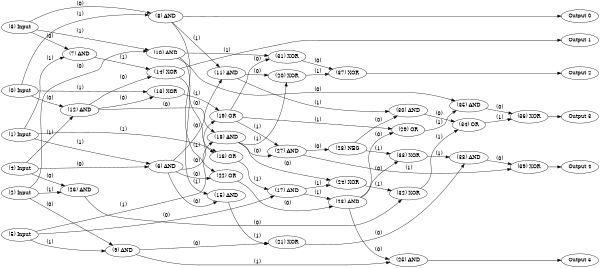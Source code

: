 digraph NeuralNetwork {
rankdir=LR;
size="4,3";
center = true;
node0 [label="(0) Input", color=black, labelfontcolor=black, fontcolor=black];
node1 [label="(1) Input", color=black, labelfontcolor=black, fontcolor=black];
node2 [label="(2) Input", color=black, labelfontcolor=black, fontcolor=black];
node3 [label="(3) Input", color=black, labelfontcolor=black, fontcolor=black];
node4 [label="(4) Input", color=black, labelfontcolor=black, fontcolor=black];
node5 [label="(5) Input", color=black, labelfontcolor=black, fontcolor=black];
node6 [label="(6) AND", color=black, labelfontcolor=black, fontcolor=black];
node4 -> node6 [label=" (0)", labelfontcolor=black, fontcolor=black, bold=true, color=black];
node1 -> node6 [label=" (1)", labelfontcolor=black, fontcolor=black, bold=true, color=black];
node7 [label="(7) AND", color=black, labelfontcolor=black, fontcolor=black];
node3 -> node7 [label=" (0)", labelfontcolor=black, fontcolor=black, bold=true, color=black];
node1 -> node7 [label=" (1)", labelfontcolor=black, fontcolor=black, bold=true, color=black];
node8 [label="(8) AND", color=black, labelfontcolor=black, fontcolor=black];
node3 -> node8 [label=" (0)", labelfontcolor=black, fontcolor=black, bold=true, color=black];
node0 -> node8 [label=" (1)", labelfontcolor=black, fontcolor=black, bold=true, color=black];
node9 [label="(9) AND", color=black, labelfontcolor=black, fontcolor=black];
node2 -> node9 [label=" (0)", labelfontcolor=black, fontcolor=black, bold=true, color=black];
node5 -> node9 [label=" (1)", labelfontcolor=black, fontcolor=black, bold=true, color=black];
node10 [label="(10) AND", color=black, labelfontcolor=black, fontcolor=black];
node2 -> node10 [label=" (0)", labelfontcolor=black, fontcolor=black, bold=true, color=black];
node3 -> node10 [label=" (1)", labelfontcolor=black, fontcolor=black, bold=true, color=black];
node11 [label="(11) AND", color=black, labelfontcolor=black, fontcolor=black];
node6 -> node11 [label=" (0)", labelfontcolor=black, fontcolor=black, bold=true, color=black];
node8 -> node11 [label=" (1)", labelfontcolor=black, fontcolor=black, bold=true, color=black];
node12 [label="(12) AND", color=black, labelfontcolor=black, fontcolor=black];
node0 -> node12 [label=" (0)", labelfontcolor=black, fontcolor=black, bold=true, color=black];
node4 -> node12 [label=" (1)", labelfontcolor=black, fontcolor=black, bold=true, color=black];
node13 [label="(13) XOR", color=black, labelfontcolor=black, fontcolor=black];
node12 -> node13 [label=" (0)", labelfontcolor=black, fontcolor=black, bold=true, color=black];
node0 -> node13 [label=" (1)", labelfontcolor=black, fontcolor=black, bold=true, color=black];
node14 [label="(14) XOR", color=black, labelfontcolor=black, fontcolor=black];
node12 -> node14 [label=" (0)", labelfontcolor=black, fontcolor=black, bold=true, color=black];
node7 -> node14 [label=" (1)", labelfontcolor=black, fontcolor=black, bold=true, color=black];
node15 [label="(15) AND", color=black, labelfontcolor=black, fontcolor=black];
node6 -> node15 [label=" (0)", labelfontcolor=black, fontcolor=black, bold=true, color=black];
node10 -> node15 [label=" (1)", labelfontcolor=black, fontcolor=black, bold=true, color=black];
node16 [label="(16) OR", color=black, labelfontcolor=black, fontcolor=black];
node14 -> node16 [label=" (0)", labelfontcolor=black, fontcolor=black, bold=true, color=black];
node1 -> node16 [label=" (1)", labelfontcolor=black, fontcolor=black, bold=true, color=black];
node17 [label="(17) AND", color=black, labelfontcolor=black, fontcolor=black];
node5 -> node17 [label=" (0)", labelfontcolor=black, fontcolor=black, bold=true, color=black];
node16 -> node17 [label=" (1)", labelfontcolor=black, fontcolor=black, bold=true, color=black];
node18 [label="(18) AND", color=black, labelfontcolor=black, fontcolor=black];
node12 -> node18 [label=" (0)", labelfontcolor=black, fontcolor=black, bold=true, color=black];
node5 -> node18 [label=" (1)", labelfontcolor=black, fontcolor=black, bold=true, color=black];
node19 [label="(19) OR", color=black, labelfontcolor=black, fontcolor=black];
node6 -> node19 [label=" (0)", labelfontcolor=black, fontcolor=black, bold=true, color=black];
node13 -> node19 [label=" (1)", labelfontcolor=black, fontcolor=black, bold=true, color=black];
node20 [label="(20) XOR", color=black, labelfontcolor=black, fontcolor=black];
node11 -> node20 [label=" (0)", labelfontcolor=black, fontcolor=black, bold=true, color=black];
node18 -> node20 [label=" (1)", labelfontcolor=black, fontcolor=black, bold=true, color=black];
node21 [label="(21) XOR", color=black, labelfontcolor=black, fontcolor=black];
node9 -> node21 [label=" (0)", labelfontcolor=black, fontcolor=black, bold=true, color=black];
node15 -> node21 [label=" (1)", labelfontcolor=black, fontcolor=black, bold=true, color=black];
node22 [label="(22) OR", color=black, labelfontcolor=black, fontcolor=black];
node6 -> node22 [label=" (0)", labelfontcolor=black, fontcolor=black, bold=true, color=black];
node8 -> node22 [label=" (1)", labelfontcolor=black, fontcolor=black, bold=true, color=black];
node23 [label="(23) AND", color=black, labelfontcolor=black, fontcolor=black];
node22 -> node23 [label=" (0)", labelfontcolor=black, fontcolor=black, bold=true, color=black];
node17 -> node23 [label=" (1)", labelfontcolor=black, fontcolor=black, bold=true, color=black];
node24 [label="(24) XOR", color=black, labelfontcolor=black, fontcolor=black];
node18 -> node24 [label=" (0)", labelfontcolor=black, fontcolor=black, bold=true, color=black];
node17 -> node24 [label=" (1)", labelfontcolor=black, fontcolor=black, bold=true, color=black];
node25 [label="(25) AND", color=black, labelfontcolor=black, fontcolor=black];
node23 -> node25 [label=" (0)", labelfontcolor=black, fontcolor=black, bold=true, color=black];
node9 -> node25 [label=" (1)", labelfontcolor=black, fontcolor=black, bold=true, color=black];
node26 [label="(26) AND", color=black, labelfontcolor=black, fontcolor=black];
node4 -> node26 [label=" (0)", labelfontcolor=black, fontcolor=black, bold=true, color=black];
node2 -> node26 [label=" (1)", labelfontcolor=black, fontcolor=black, bold=true, color=black];
node27 [label="(27) AND", color=black, labelfontcolor=black, fontcolor=black];
node18 -> node27 [label=" (0)", labelfontcolor=black, fontcolor=black, bold=true, color=black];
node19 -> node27 [label=" (1)", labelfontcolor=black, fontcolor=black, bold=true, color=black];
node28 [label="(28) NEG", color=black, labelfontcolor=black, fontcolor=black];
node27 -> node28 [label=" (0)", labelfontcolor=black, fontcolor=black, bold=true, color=black];
node29 [label="(29) OR", color=black, labelfontcolor=black, fontcolor=black];
node23 -> node29 [label=" (0)", labelfontcolor=black, fontcolor=black, bold=true, color=black];
node19 -> node29 [label=" (1)", labelfontcolor=black, fontcolor=black, bold=true, color=black];
node30 [label="(30) AND", color=black, labelfontcolor=black, fontcolor=black];
node28 -> node30 [label=" (0)", labelfontcolor=black, fontcolor=black, bold=true, color=black];
node11 -> node30 [label=" (1)", labelfontcolor=black, fontcolor=black, bold=true, color=black];
node31 [label="(31) XOR", color=black, labelfontcolor=black, fontcolor=black];
node19 -> node31 [label=" (0)", labelfontcolor=black, fontcolor=black, bold=true, color=black];
node10 -> node31 [label=" (1)", labelfontcolor=black, fontcolor=black, bold=true, color=black];
node32 [label="(32) XOR", color=black, labelfontcolor=black, fontcolor=black];
node26 -> node32 [label=" (0)", labelfontcolor=black, fontcolor=black, bold=true, color=black];
node24 -> node32 [label=" (1)", labelfontcolor=black, fontcolor=black, bold=true, color=black];
node33 [label="(33) XOR", color=black, labelfontcolor=black, fontcolor=black];
node23 -> node33 [label=" (0)", labelfontcolor=black, fontcolor=black, bold=true, color=black];
node28 -> node33 [label=" (1)", labelfontcolor=black, fontcolor=black, bold=true, color=black];
node34 [label="(34) OR", color=black, labelfontcolor=black, fontcolor=black];
node30 -> node34 [label=" (0)", labelfontcolor=black, fontcolor=black, bold=true, color=black];
node32 -> node34 [label=" (1)", labelfontcolor=black, fontcolor=black, bold=true, color=black];
node35 [label="(35) AND", color=black, labelfontcolor=black, fontcolor=black];
node10 -> node35 [label=" (0)", labelfontcolor=black, fontcolor=black, bold=true, color=black];
node29 -> node35 [label=" (1)", labelfontcolor=black, fontcolor=black, bold=true, color=black];
node36 [label="(36) XOR", color=black, labelfontcolor=black, fontcolor=black];
node35 -> node36 [label=" (0)", labelfontcolor=black, fontcolor=black, bold=true, color=black];
node34 -> node36 [label=" (1)", labelfontcolor=black, fontcolor=black, bold=true, color=black];
node37 [label="(37) XOR", color=black, labelfontcolor=black, fontcolor=black];
node31 -> node37 [label=" (0)", labelfontcolor=black, fontcolor=black, bold=true, color=black];
node20 -> node37 [label=" (1)", labelfontcolor=black, fontcolor=black, bold=true, color=black];
node38 [label="(38) AND", color=black, labelfontcolor=black, fontcolor=black];
node21 -> node38 [label=" (0)", labelfontcolor=black, fontcolor=black, bold=true, color=black];
node33 -> node38 [label=" (1)", labelfontcolor=black, fontcolor=black, bold=true, color=black];
node39 [label="(39) XOR", color=black, labelfontcolor=black, fontcolor=black];
node38 -> node39 [label=" (0)", labelfontcolor=black, fontcolor=black, bold=true, color=black];
node27 -> node39 [label=" (1)", labelfontcolor=black, fontcolor=black, bold=true, color=black];
node40 [label="Output 0", color=black, labelfontcolor=black, fontcolor=black];
node8 -> node40 [labelfontcolor=black, fontcolor=black, bold=true, color=black];
node41 [label="Output 1", color=black, labelfontcolor=black, fontcolor=black];
node14 -> node41 [labelfontcolor=black, fontcolor=black, bold=true, color=black];
node42 [label="Output 2", color=black, labelfontcolor=black, fontcolor=black];
node37 -> node42 [labelfontcolor=black, fontcolor=black, bold=true, color=black];
node43 [label="Output 3", color=black, labelfontcolor=black, fontcolor=black];
node36 -> node43 [labelfontcolor=black, fontcolor=black, bold=true, color=black];
node44 [label="Output 4", color=black, labelfontcolor=black, fontcolor=black];
node39 -> node44 [labelfontcolor=black, fontcolor=black, bold=true, color=black];
node45 [label="Output 5", color=black, labelfontcolor=black, fontcolor=black];
node25 -> node45 [labelfontcolor=black, fontcolor=black, bold=true, color=black];
{ rank = source; "node0"; "node1"; "node2"; "node3"; "node4"; "node5"; }
{ rank = max;"node40";"node41";"node42";"node43";"node44";"node45"; }
}
